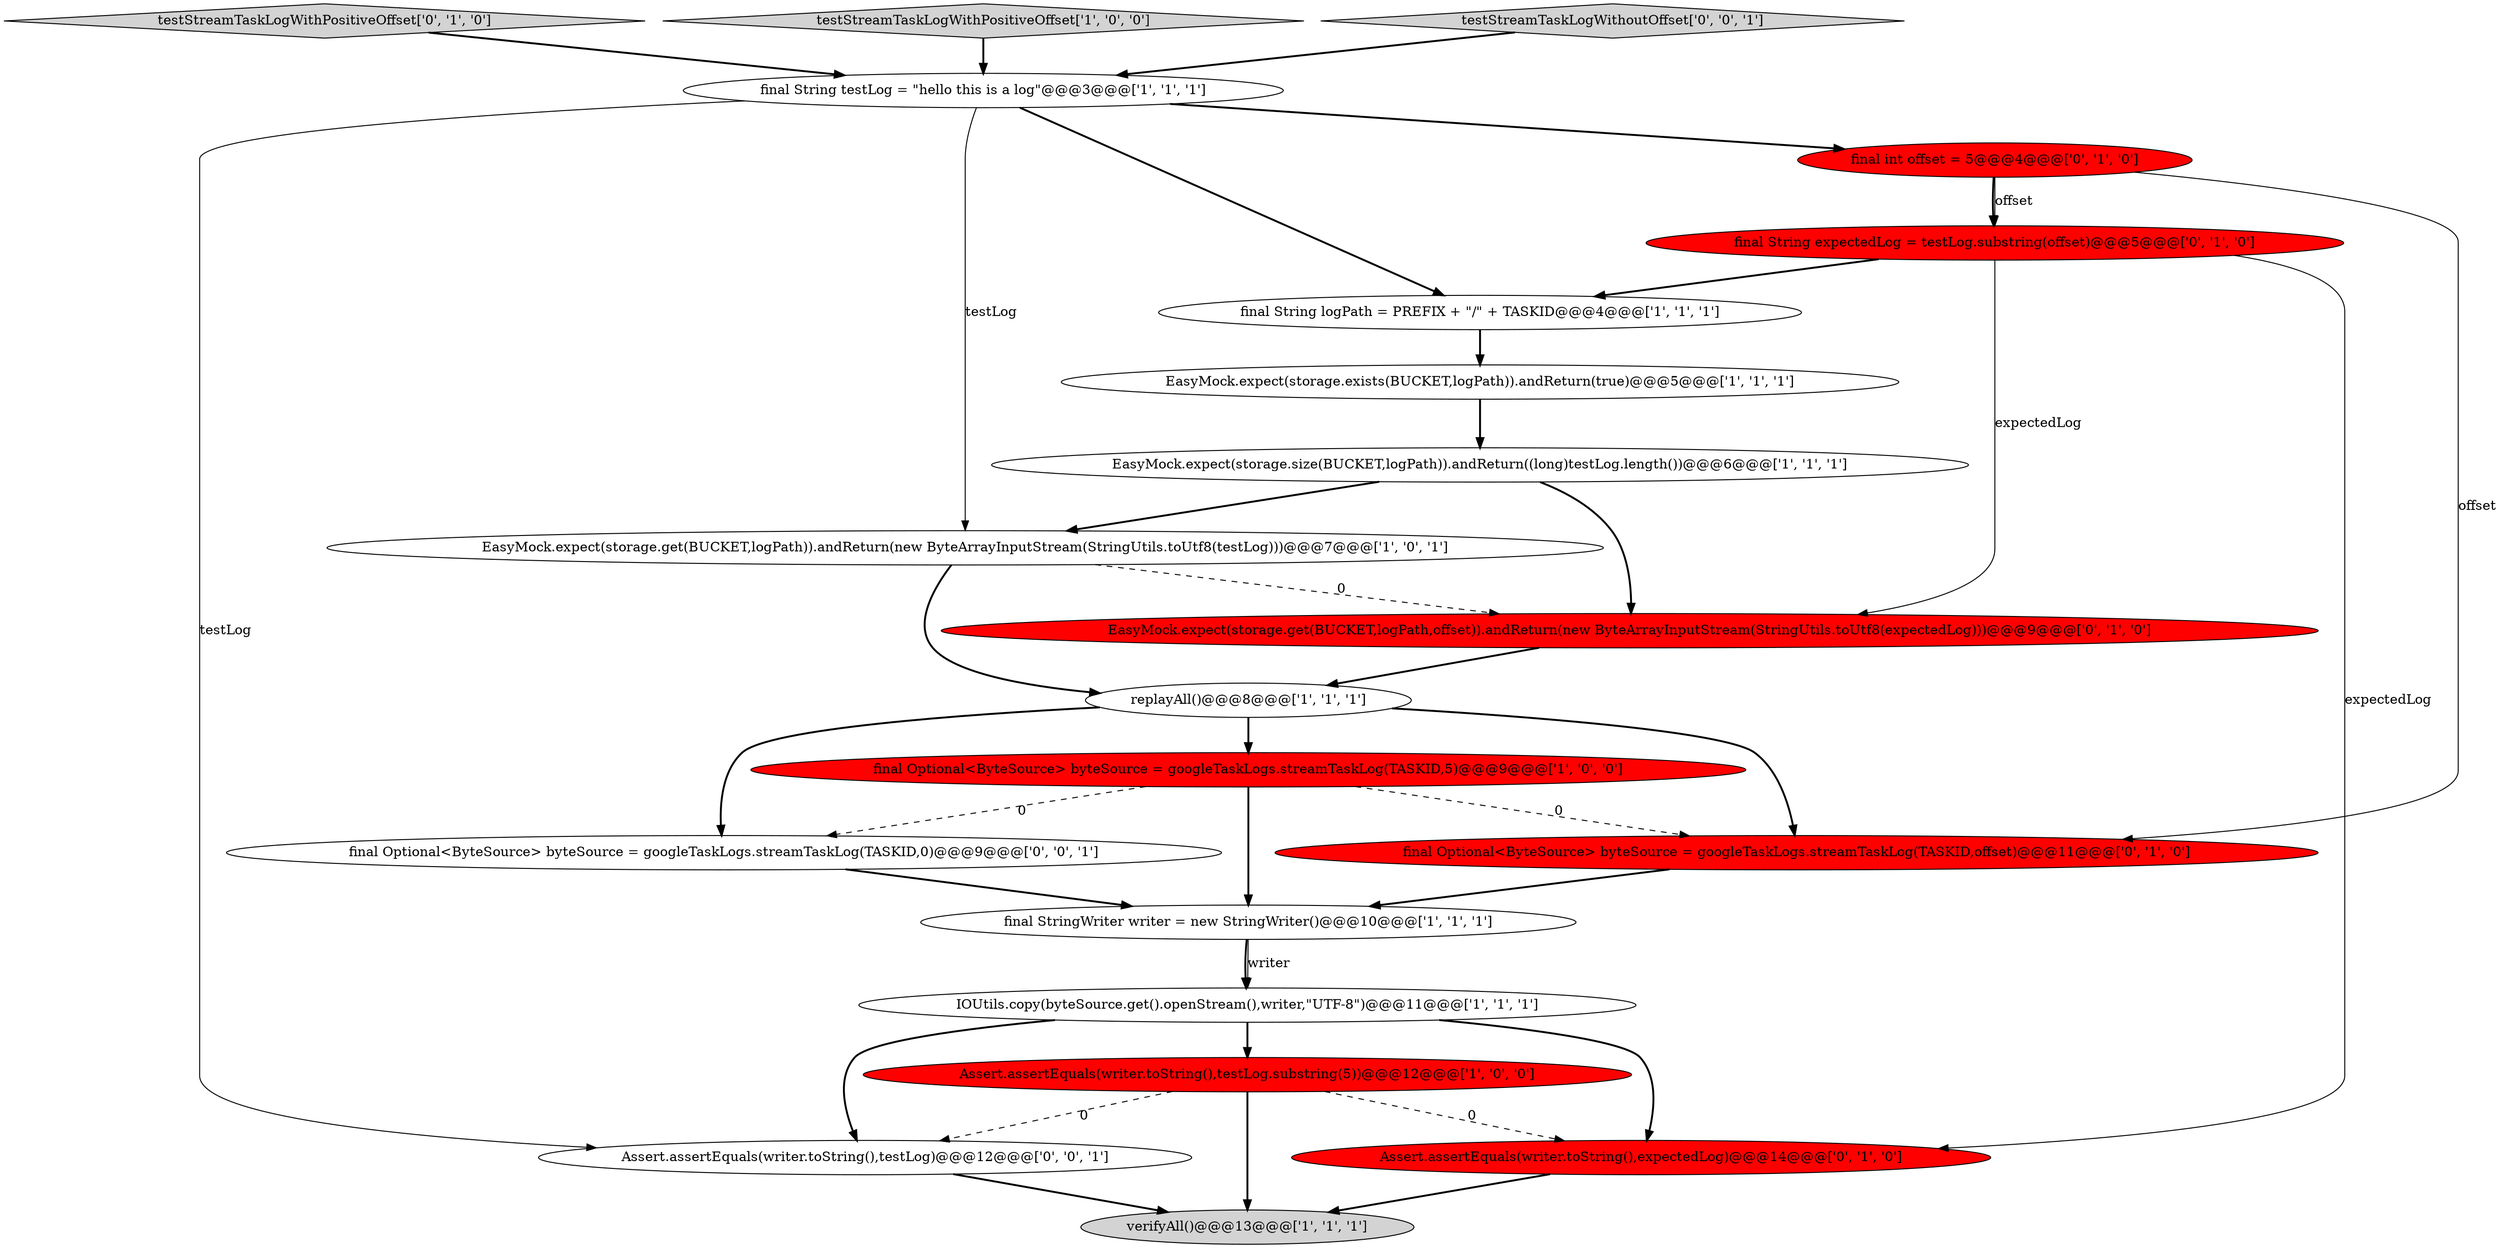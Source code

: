 digraph {
16 [style = filled, label = "final Optional<ByteSource> byteSource = googleTaskLogs.streamTaskLog(TASKID,offset)@@@11@@@['0', '1', '0']", fillcolor = red, shape = ellipse image = "AAA1AAABBB2BBB"];
20 [style = filled, label = "final Optional<ByteSource> byteSource = googleTaskLogs.streamTaskLog(TASKID,0)@@@9@@@['0', '0', '1']", fillcolor = white, shape = ellipse image = "AAA0AAABBB3BBB"];
18 [style = filled, label = "Assert.assertEquals(writer.toString(),testLog)@@@12@@@['0', '0', '1']", fillcolor = white, shape = ellipse image = "AAA0AAABBB3BBB"];
17 [style = filled, label = "final String expectedLog = testLog.substring(offset)@@@5@@@['0', '1', '0']", fillcolor = red, shape = ellipse image = "AAA1AAABBB2BBB"];
14 [style = filled, label = "Assert.assertEquals(writer.toString(),expectedLog)@@@14@@@['0', '1', '0']", fillcolor = red, shape = ellipse image = "AAA1AAABBB2BBB"];
1 [style = filled, label = "final String testLog = \"hello this is a log\"@@@3@@@['1', '1', '1']", fillcolor = white, shape = ellipse image = "AAA0AAABBB1BBB"];
13 [style = filled, label = "testStreamTaskLogWithPositiveOffset['0', '1', '0']", fillcolor = lightgray, shape = diamond image = "AAA0AAABBB2BBB"];
0 [style = filled, label = "replayAll()@@@8@@@['1', '1', '1']", fillcolor = white, shape = ellipse image = "AAA0AAABBB1BBB"];
10 [style = filled, label = "final Optional<ByteSource> byteSource = googleTaskLogs.streamTaskLog(TASKID,5)@@@9@@@['1', '0', '0']", fillcolor = red, shape = ellipse image = "AAA1AAABBB1BBB"];
6 [style = filled, label = "final StringWriter writer = new StringWriter()@@@10@@@['1', '1', '1']", fillcolor = white, shape = ellipse image = "AAA0AAABBB1BBB"];
7 [style = filled, label = "testStreamTaskLogWithPositiveOffset['1', '0', '0']", fillcolor = lightgray, shape = diamond image = "AAA0AAABBB1BBB"];
15 [style = filled, label = "final int offset = 5@@@4@@@['0', '1', '0']", fillcolor = red, shape = ellipse image = "AAA1AAABBB2BBB"];
5 [style = filled, label = "EasyMock.expect(storage.get(BUCKET,logPath)).andReturn(new ByteArrayInputStream(StringUtils.toUtf8(testLog)))@@@7@@@['1', '0', '1']", fillcolor = white, shape = ellipse image = "AAA0AAABBB1BBB"];
11 [style = filled, label = "IOUtils.copy(byteSource.get().openStream(),writer,\"UTF-8\")@@@11@@@['1', '1', '1']", fillcolor = white, shape = ellipse image = "AAA0AAABBB1BBB"];
2 [style = filled, label = "final String logPath = PREFIX + \"/\" + TASKID@@@4@@@['1', '1', '1']", fillcolor = white, shape = ellipse image = "AAA0AAABBB1BBB"];
4 [style = filled, label = "Assert.assertEquals(writer.toString(),testLog.substring(5))@@@12@@@['1', '0', '0']", fillcolor = red, shape = ellipse image = "AAA1AAABBB1BBB"];
9 [style = filled, label = "verifyAll()@@@13@@@['1', '1', '1']", fillcolor = lightgray, shape = ellipse image = "AAA0AAABBB1BBB"];
8 [style = filled, label = "EasyMock.expect(storage.exists(BUCKET,logPath)).andReturn(true)@@@5@@@['1', '1', '1']", fillcolor = white, shape = ellipse image = "AAA0AAABBB1BBB"];
3 [style = filled, label = "EasyMock.expect(storage.size(BUCKET,logPath)).andReturn((long)testLog.length())@@@6@@@['1', '1', '1']", fillcolor = white, shape = ellipse image = "AAA0AAABBB1BBB"];
12 [style = filled, label = "EasyMock.expect(storage.get(BUCKET,logPath,offset)).andReturn(new ByteArrayInputStream(StringUtils.toUtf8(expectedLog)))@@@9@@@['0', '1', '0']", fillcolor = red, shape = ellipse image = "AAA1AAABBB2BBB"];
19 [style = filled, label = "testStreamTaskLogWithoutOffset['0', '0', '1']", fillcolor = lightgray, shape = diamond image = "AAA0AAABBB3BBB"];
4->9 [style = bold, label=""];
4->18 [style = dashed, label="0"];
0->16 [style = bold, label=""];
15->17 [style = solid, label="offset"];
5->12 [style = dashed, label="0"];
7->1 [style = bold, label=""];
11->14 [style = bold, label=""];
16->6 [style = bold, label=""];
1->15 [style = bold, label=""];
11->4 [style = bold, label=""];
8->3 [style = bold, label=""];
15->16 [style = solid, label="offset"];
20->6 [style = bold, label=""];
3->12 [style = bold, label=""];
17->12 [style = solid, label="expectedLog"];
17->14 [style = solid, label="expectedLog"];
12->0 [style = bold, label=""];
10->6 [style = bold, label=""];
1->18 [style = solid, label="testLog"];
13->1 [style = bold, label=""];
11->18 [style = bold, label=""];
1->5 [style = solid, label="testLog"];
19->1 [style = bold, label=""];
15->17 [style = bold, label=""];
3->5 [style = bold, label=""];
0->10 [style = bold, label=""];
17->2 [style = bold, label=""];
5->0 [style = bold, label=""];
6->11 [style = bold, label=""];
18->9 [style = bold, label=""];
6->11 [style = solid, label="writer"];
10->20 [style = dashed, label="0"];
14->9 [style = bold, label=""];
0->20 [style = bold, label=""];
1->2 [style = bold, label=""];
4->14 [style = dashed, label="0"];
10->16 [style = dashed, label="0"];
2->8 [style = bold, label=""];
}
